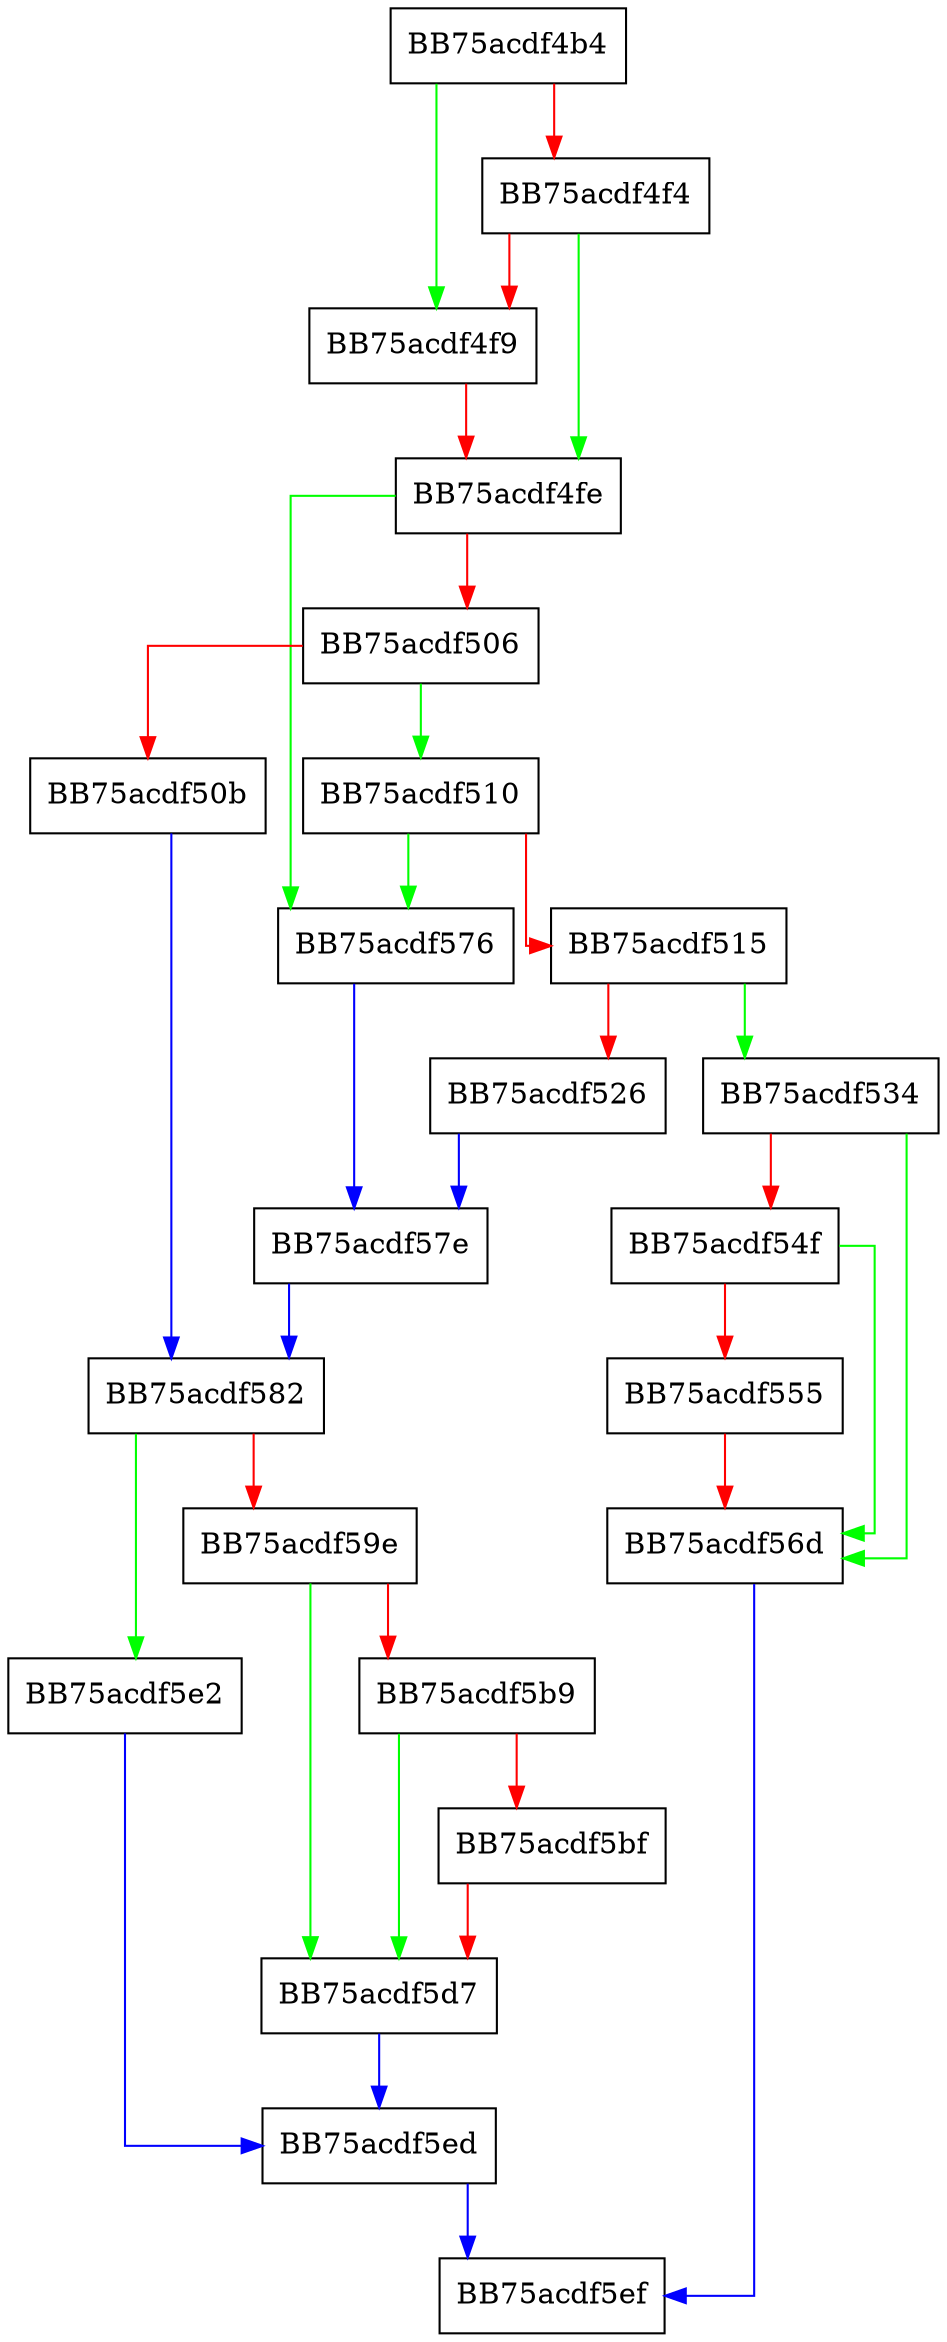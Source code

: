 digraph RemWriteFile {
  node [shape="box"];
  graph [splines=ortho];
  BB75acdf4b4 -> BB75acdf4f9 [color="green"];
  BB75acdf4b4 -> BB75acdf4f4 [color="red"];
  BB75acdf4f4 -> BB75acdf4fe [color="green"];
  BB75acdf4f4 -> BB75acdf4f9 [color="red"];
  BB75acdf4f9 -> BB75acdf4fe [color="red"];
  BB75acdf4fe -> BB75acdf576 [color="green"];
  BB75acdf4fe -> BB75acdf506 [color="red"];
  BB75acdf506 -> BB75acdf510 [color="green"];
  BB75acdf506 -> BB75acdf50b [color="red"];
  BB75acdf50b -> BB75acdf582 [color="blue"];
  BB75acdf510 -> BB75acdf576 [color="green"];
  BB75acdf510 -> BB75acdf515 [color="red"];
  BB75acdf515 -> BB75acdf534 [color="green"];
  BB75acdf515 -> BB75acdf526 [color="red"];
  BB75acdf526 -> BB75acdf57e [color="blue"];
  BB75acdf534 -> BB75acdf56d [color="green"];
  BB75acdf534 -> BB75acdf54f [color="red"];
  BB75acdf54f -> BB75acdf56d [color="green"];
  BB75acdf54f -> BB75acdf555 [color="red"];
  BB75acdf555 -> BB75acdf56d [color="red"];
  BB75acdf56d -> BB75acdf5ef [color="blue"];
  BB75acdf576 -> BB75acdf57e [color="blue"];
  BB75acdf57e -> BB75acdf582 [color="blue"];
  BB75acdf582 -> BB75acdf5e2 [color="green"];
  BB75acdf582 -> BB75acdf59e [color="red"];
  BB75acdf59e -> BB75acdf5d7 [color="green"];
  BB75acdf59e -> BB75acdf5b9 [color="red"];
  BB75acdf5b9 -> BB75acdf5d7 [color="green"];
  BB75acdf5b9 -> BB75acdf5bf [color="red"];
  BB75acdf5bf -> BB75acdf5d7 [color="red"];
  BB75acdf5d7 -> BB75acdf5ed [color="blue"];
  BB75acdf5e2 -> BB75acdf5ed [color="blue"];
  BB75acdf5ed -> BB75acdf5ef [color="blue"];
}